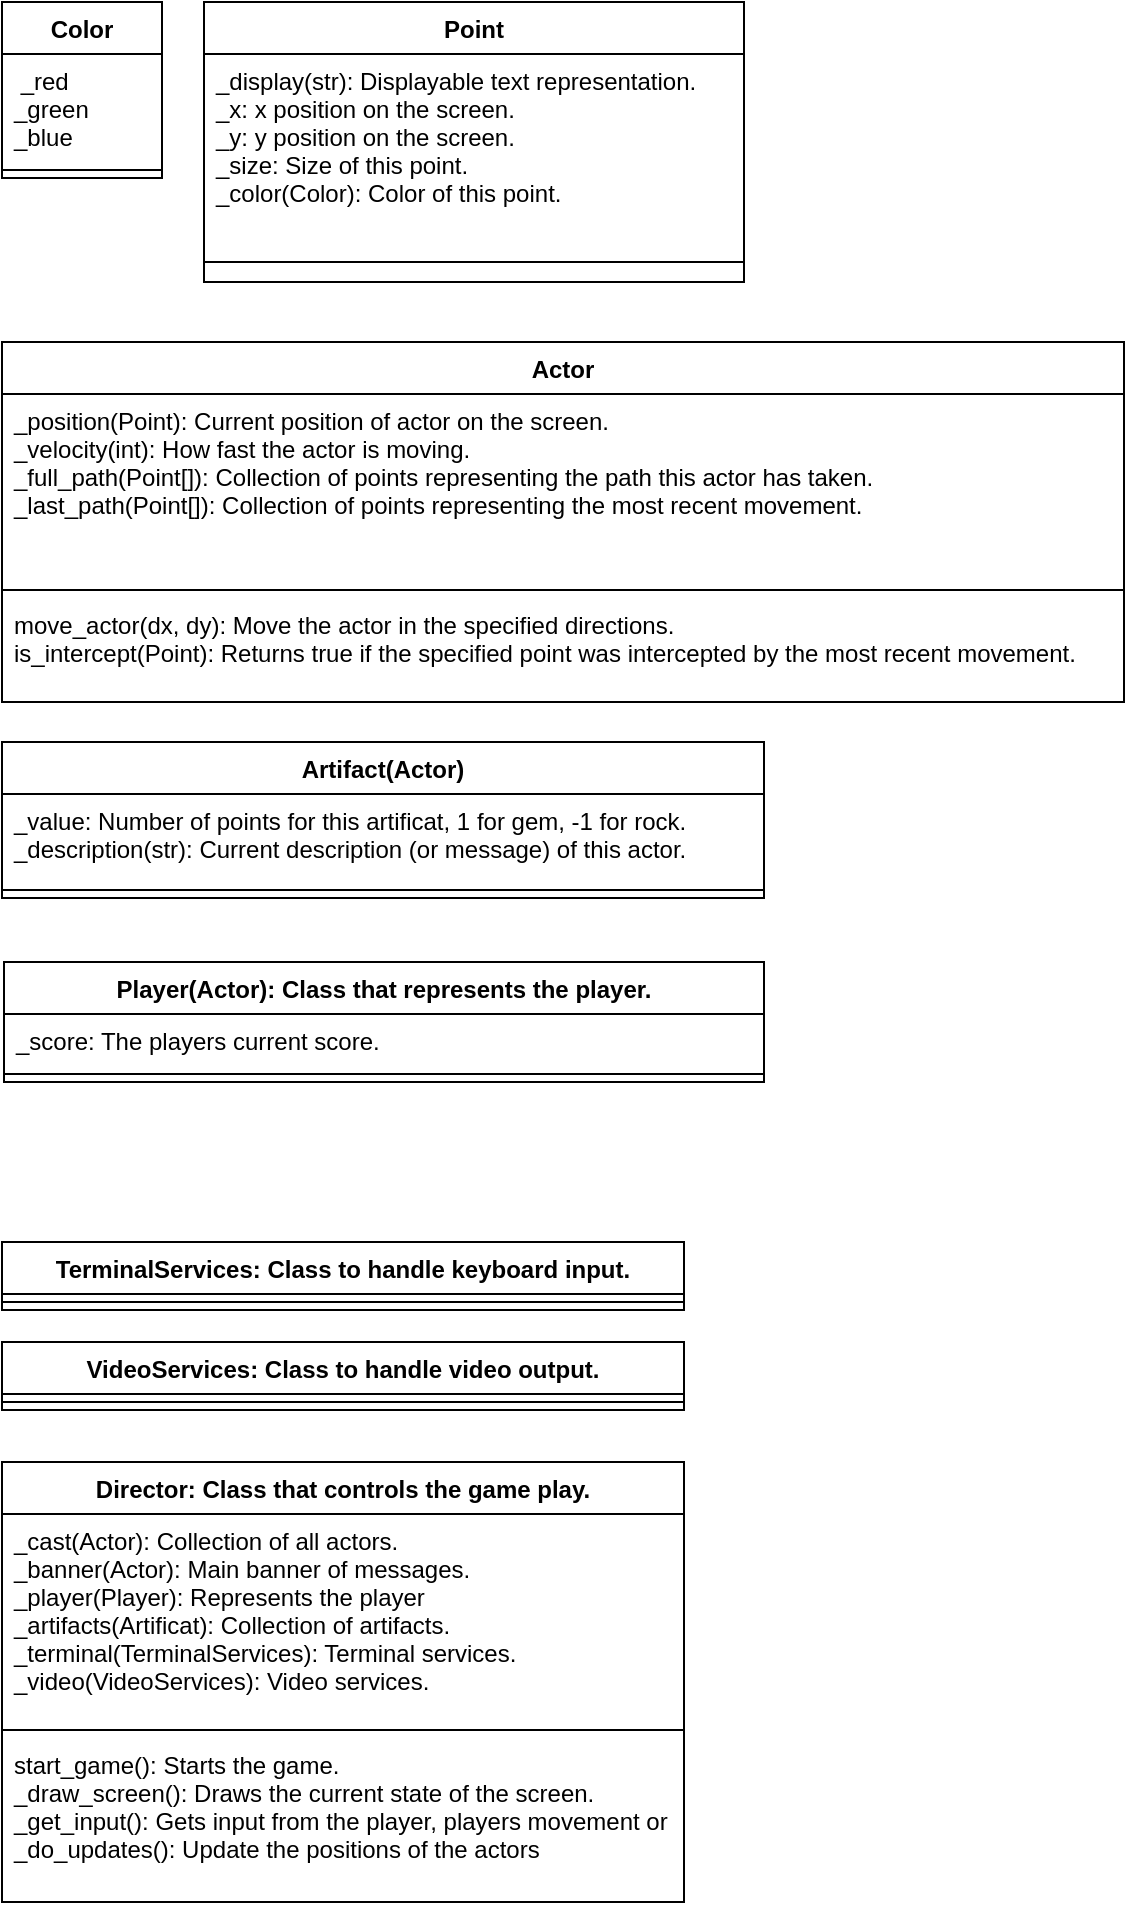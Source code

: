<mxfile version="20.6.0"><diagram id="oXtyXGXzKOf1lHfIGbCs" name="Page-1"><mxGraphModel dx="718" dy="443" grid="1" gridSize="10" guides="1" tooltips="1" connect="1" arrows="1" fold="1" page="1" pageScale="1" pageWidth="850" pageHeight="1100" math="0" shadow="0"><root><mxCell id="0"/><mxCell id="1" parent="0"/><mxCell id="6TgLRD39MfZRra_FazDH-1" value="Color" style="swimlane;fontStyle=1;align=center;verticalAlign=top;childLayout=stackLayout;horizontal=1;startSize=26;horizontalStack=0;resizeParent=1;resizeParentMax=0;resizeLast=0;collapsible=1;marginBottom=0;" vertex="1" parent="1"><mxGeometry x="39" y="30" width="80" height="88" as="geometry"/></mxCell><mxCell id="6TgLRD39MfZRra_FazDH-2" value=" _red&#xA;_green&#xA;_blue&#xA;" style="text;strokeColor=none;fillColor=none;align=left;verticalAlign=top;spacingLeft=4;spacingRight=4;overflow=hidden;rotatable=0;points=[[0,0.5],[1,0.5]];portConstraint=eastwest;" vertex="1" parent="6TgLRD39MfZRra_FazDH-1"><mxGeometry y="26" width="80" height="54" as="geometry"/></mxCell><mxCell id="6TgLRD39MfZRra_FazDH-3" value="" style="line;strokeWidth=1;fillColor=none;align=left;verticalAlign=middle;spacingTop=-1;spacingLeft=3;spacingRight=3;rotatable=0;labelPosition=right;points=[];portConstraint=eastwest;strokeColor=inherit;" vertex="1" parent="6TgLRD39MfZRra_FazDH-1"><mxGeometry y="80" width="80" height="8" as="geometry"/></mxCell><mxCell id="6TgLRD39MfZRra_FazDH-5" value="Point" style="swimlane;fontStyle=1;align=center;verticalAlign=top;childLayout=stackLayout;horizontal=1;startSize=26;horizontalStack=0;resizeParent=1;resizeParentMax=0;resizeLast=0;collapsible=1;marginBottom=0;" vertex="1" parent="1"><mxGeometry x="140" y="30" width="270" height="140" as="geometry"><mxRectangle x="210" y="30" width="70" height="30" as="alternateBounds"/></mxGeometry></mxCell><mxCell id="6TgLRD39MfZRra_FazDH-6" value="_display(str): Displayable text representation.&#xA;_x: x position on the screen.&#xA;_y: y position on the screen.&#xA;_size: Size of this point.&#xA;_color(Color): Color of this point." style="text;strokeColor=none;fillColor=none;align=left;verticalAlign=top;spacingLeft=4;spacingRight=4;overflow=hidden;rotatable=0;points=[[0,0.5],[1,0.5]];portConstraint=eastwest;" vertex="1" parent="6TgLRD39MfZRra_FazDH-5"><mxGeometry y="26" width="270" height="94" as="geometry"/></mxCell><mxCell id="6TgLRD39MfZRra_FazDH-7" value="" style="line;strokeWidth=1;fillColor=none;align=left;verticalAlign=middle;spacingTop=-1;spacingLeft=3;spacingRight=3;rotatable=0;labelPosition=right;points=[];portConstraint=eastwest;strokeColor=inherit;" vertex="1" parent="6TgLRD39MfZRra_FazDH-5"><mxGeometry y="120" width="270" height="20" as="geometry"/></mxCell><mxCell id="6TgLRD39MfZRra_FazDH-11" value="Actor" style="swimlane;fontStyle=1;align=center;verticalAlign=top;childLayout=stackLayout;horizontal=1;startSize=26;horizontalStack=0;resizeParent=1;resizeParentMax=0;resizeLast=0;collapsible=1;marginBottom=0;" vertex="1" parent="1"><mxGeometry x="39" y="200" width="561" height="180" as="geometry"/></mxCell><mxCell id="6TgLRD39MfZRra_FazDH-12" value="_position(Point): Current position of actor on the screen.&#xA;_velocity(int): How fast the actor is moving.&#xA;_full_path(Point[]): Collection of points representing the path this actor has taken.&#xA;_last_path(Point[]): Collection of points representing the most recent movement." style="text;strokeColor=none;fillColor=none;align=left;verticalAlign=top;spacingLeft=4;spacingRight=4;overflow=hidden;rotatable=0;points=[[0,0.5],[1,0.5]];portConstraint=eastwest;" vertex="1" parent="6TgLRD39MfZRra_FazDH-11"><mxGeometry y="26" width="561" height="94" as="geometry"/></mxCell><mxCell id="6TgLRD39MfZRra_FazDH-13" value="" style="line;strokeWidth=1;fillColor=none;align=left;verticalAlign=middle;spacingTop=-1;spacingLeft=3;spacingRight=3;rotatable=0;labelPosition=right;points=[];portConstraint=eastwest;strokeColor=inherit;" vertex="1" parent="6TgLRD39MfZRra_FazDH-11"><mxGeometry y="120" width="561" height="8" as="geometry"/></mxCell><mxCell id="6TgLRD39MfZRra_FazDH-14" value="move_actor(dx, dy): Move the actor in the specified directions.&#xA;is_intercept(Point): Returns true if the specified point was intercepted by the most recent movement.&#xA;" style="text;strokeColor=none;fillColor=none;align=left;verticalAlign=top;spacingLeft=4;spacingRight=4;overflow=hidden;rotatable=0;points=[[0,0.5],[1,0.5]];portConstraint=eastwest;" vertex="1" parent="6TgLRD39MfZRra_FazDH-11"><mxGeometry y="128" width="561" height="52" as="geometry"/></mxCell><mxCell id="6TgLRD39MfZRra_FazDH-15" value="Artifact(Actor)" style="swimlane;fontStyle=1;align=center;verticalAlign=top;childLayout=stackLayout;horizontal=1;startSize=26;horizontalStack=0;resizeParent=1;resizeParentMax=0;resizeLast=0;collapsible=1;marginBottom=0;" vertex="1" parent="1"><mxGeometry x="39" y="400" width="381" height="78" as="geometry"/></mxCell><mxCell id="6TgLRD39MfZRra_FazDH-16" value="_value: Number of points for this artificat, 1 for gem, -1 for rock.&#xA;_description(str): Current description (or message) of this actor.&#xA;" style="text;strokeColor=none;fillColor=none;align=left;verticalAlign=top;spacingLeft=4;spacingRight=4;overflow=hidden;rotatable=0;points=[[0,0.5],[1,0.5]];portConstraint=eastwest;" vertex="1" parent="6TgLRD39MfZRra_FazDH-15"><mxGeometry y="26" width="381" height="44" as="geometry"/></mxCell><mxCell id="6TgLRD39MfZRra_FazDH-17" value="" style="line;strokeWidth=1;fillColor=none;align=left;verticalAlign=middle;spacingTop=-1;spacingLeft=3;spacingRight=3;rotatable=0;labelPosition=right;points=[];portConstraint=eastwest;strokeColor=inherit;" vertex="1" parent="6TgLRD39MfZRra_FazDH-15"><mxGeometry y="70" width="381" height="8" as="geometry"/></mxCell><mxCell id="6TgLRD39MfZRra_FazDH-19" value="Player(Actor): Class that represents the player." style="swimlane;fontStyle=1;align=center;verticalAlign=top;childLayout=stackLayout;horizontal=1;startSize=26;horizontalStack=0;resizeParent=1;resizeParentMax=0;resizeLast=0;collapsible=1;marginBottom=0;" vertex="1" parent="1"><mxGeometry x="40" y="510" width="380" height="60" as="geometry"/></mxCell><mxCell id="6TgLRD39MfZRra_FazDH-20" value="_score: The players current score." style="text;strokeColor=none;fillColor=none;align=left;verticalAlign=top;spacingLeft=4;spacingRight=4;overflow=hidden;rotatable=0;points=[[0,0.5],[1,0.5]];portConstraint=eastwest;" vertex="1" parent="6TgLRD39MfZRra_FazDH-19"><mxGeometry y="26" width="380" height="26" as="geometry"/></mxCell><mxCell id="6TgLRD39MfZRra_FazDH-21" value="" style="line;strokeWidth=1;fillColor=none;align=left;verticalAlign=middle;spacingTop=-1;spacingLeft=3;spacingRight=3;rotatable=0;labelPosition=right;points=[];portConstraint=eastwest;strokeColor=inherit;" vertex="1" parent="6TgLRD39MfZRra_FazDH-19"><mxGeometry y="52" width="380" height="8" as="geometry"/></mxCell><mxCell id="6TgLRD39MfZRra_FazDH-23" value="TerminalServices: Class to handle keyboard input.&#xA;" style="swimlane;fontStyle=1;align=center;verticalAlign=top;childLayout=stackLayout;horizontal=1;startSize=26;horizontalStack=0;resizeParent=1;resizeParentMax=0;resizeLast=0;collapsible=1;marginBottom=0;" vertex="1" parent="1"><mxGeometry x="39" y="650" width="341" height="34" as="geometry"/></mxCell><mxCell id="6TgLRD39MfZRra_FazDH-25" value="" style="line;strokeWidth=1;fillColor=none;align=left;verticalAlign=middle;spacingTop=-1;spacingLeft=3;spacingRight=3;rotatable=0;labelPosition=right;points=[];portConstraint=eastwest;strokeColor=inherit;" vertex="1" parent="6TgLRD39MfZRra_FazDH-23"><mxGeometry y="26" width="341" height="8" as="geometry"/></mxCell><mxCell id="6TgLRD39MfZRra_FazDH-27" value="VideoServices: Class to handle video output." style="swimlane;fontStyle=1;align=center;verticalAlign=top;childLayout=stackLayout;horizontal=1;startSize=26;horizontalStack=0;resizeParent=1;resizeParentMax=0;resizeLast=0;collapsible=1;marginBottom=0;" vertex="1" parent="1"><mxGeometry x="39" y="700" width="341" height="34" as="geometry"/></mxCell><mxCell id="6TgLRD39MfZRra_FazDH-29" value="" style="line;strokeWidth=1;fillColor=none;align=left;verticalAlign=middle;spacingTop=-1;spacingLeft=3;spacingRight=3;rotatable=0;labelPosition=right;points=[];portConstraint=eastwest;strokeColor=inherit;" vertex="1" parent="6TgLRD39MfZRra_FazDH-27"><mxGeometry y="26" width="341" height="8" as="geometry"/></mxCell><mxCell id="6TgLRD39MfZRra_FazDH-31" value="Director: Class that controls the game play." style="swimlane;fontStyle=1;align=center;verticalAlign=top;childLayout=stackLayout;horizontal=1;startSize=26;horizontalStack=0;resizeParent=1;resizeParentMax=0;resizeLast=0;collapsible=1;marginBottom=0;" vertex="1" parent="1"><mxGeometry x="39" y="760" width="341" height="220" as="geometry"/></mxCell><mxCell id="6TgLRD39MfZRra_FazDH-32" value="_cast(Actor): Collection of all actors.&#xA;_banner(Actor): Main banner of messages.&#xA;_player(Player): Represents the player&#xA;_artifacts(Artificat): Collection of artifacts.&#xA;_terminal(TerminalServices): Terminal services.&#xA;_video(VideoServices): Video services." style="text;strokeColor=none;fillColor=none;align=left;verticalAlign=top;spacingLeft=4;spacingRight=4;overflow=hidden;rotatable=0;points=[[0,0.5],[1,0.5]];portConstraint=eastwest;" vertex="1" parent="6TgLRD39MfZRra_FazDH-31"><mxGeometry y="26" width="341" height="104" as="geometry"/></mxCell><mxCell id="6TgLRD39MfZRra_FazDH-33" value="" style="line;strokeWidth=1;fillColor=none;align=left;verticalAlign=middle;spacingTop=-1;spacingLeft=3;spacingRight=3;rotatable=0;labelPosition=right;points=[];portConstraint=eastwest;strokeColor=inherit;" vertex="1" parent="6TgLRD39MfZRra_FazDH-31"><mxGeometry y="130" width="341" height="8" as="geometry"/></mxCell><mxCell id="6TgLRD39MfZRra_FazDH-34" value="start_game(): Starts the game.&#xA;_draw_screen(): Draws the current state of the screen.&#xA;_get_input(): Gets input from the player, players movement or key presses.&#xA;_do_updates(): Update the positions of the actors&#xA;&#xA;" style="text;strokeColor=none;fillColor=none;align=left;verticalAlign=top;spacingLeft=4;spacingRight=4;overflow=hidden;rotatable=0;points=[[0,0.5],[1,0.5]];portConstraint=eastwest;" vertex="1" parent="6TgLRD39MfZRra_FazDH-31"><mxGeometry y="138" width="341" height="82" as="geometry"/></mxCell></root></mxGraphModel></diagram></mxfile>
